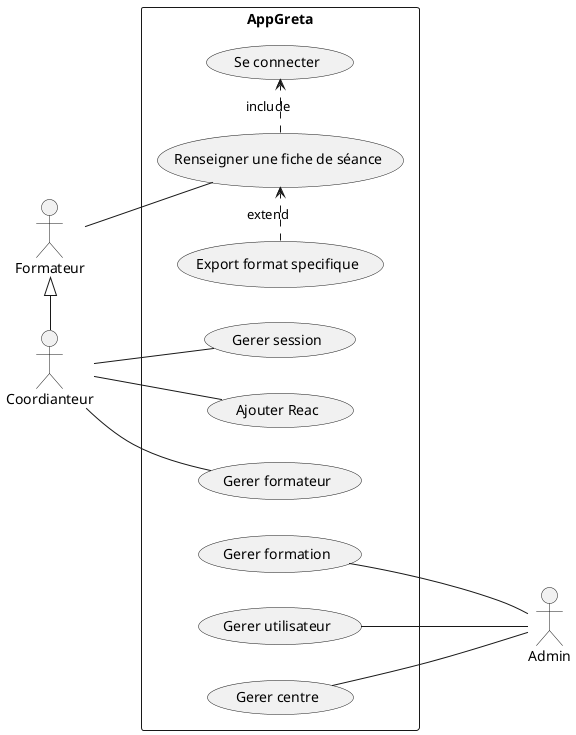 @startuml


left to right direction
actor "Formateur" as forma
actor "Coordianteur" as coor
actor "Admin" as admin
rectangle AppGreta {
  usecase "Renseigner une fiche de séance" as UC1
  usecase "Se connecter" as UC2
  usecase "Export format specifique" as UC3
  usecase "Gerer session" as UC4
  usecase "Ajouter Reac" as UC5
  usecase "Gerer formateur" as UC6
  usecase "Gerer formation" as UC10
  usecase "Gerer utilisateur" as UC11
  usecase "Gerer centre" as UC12
}
forma <|- coor
forma -- UC1
UC1 .> UC2 :include
UC3 .> UC1 :extend
coor -- UC4
coor -- UC5
coor -- UC6
UC10 --- admin
UC11 -- admin
UC12 -- admin

@enduml
